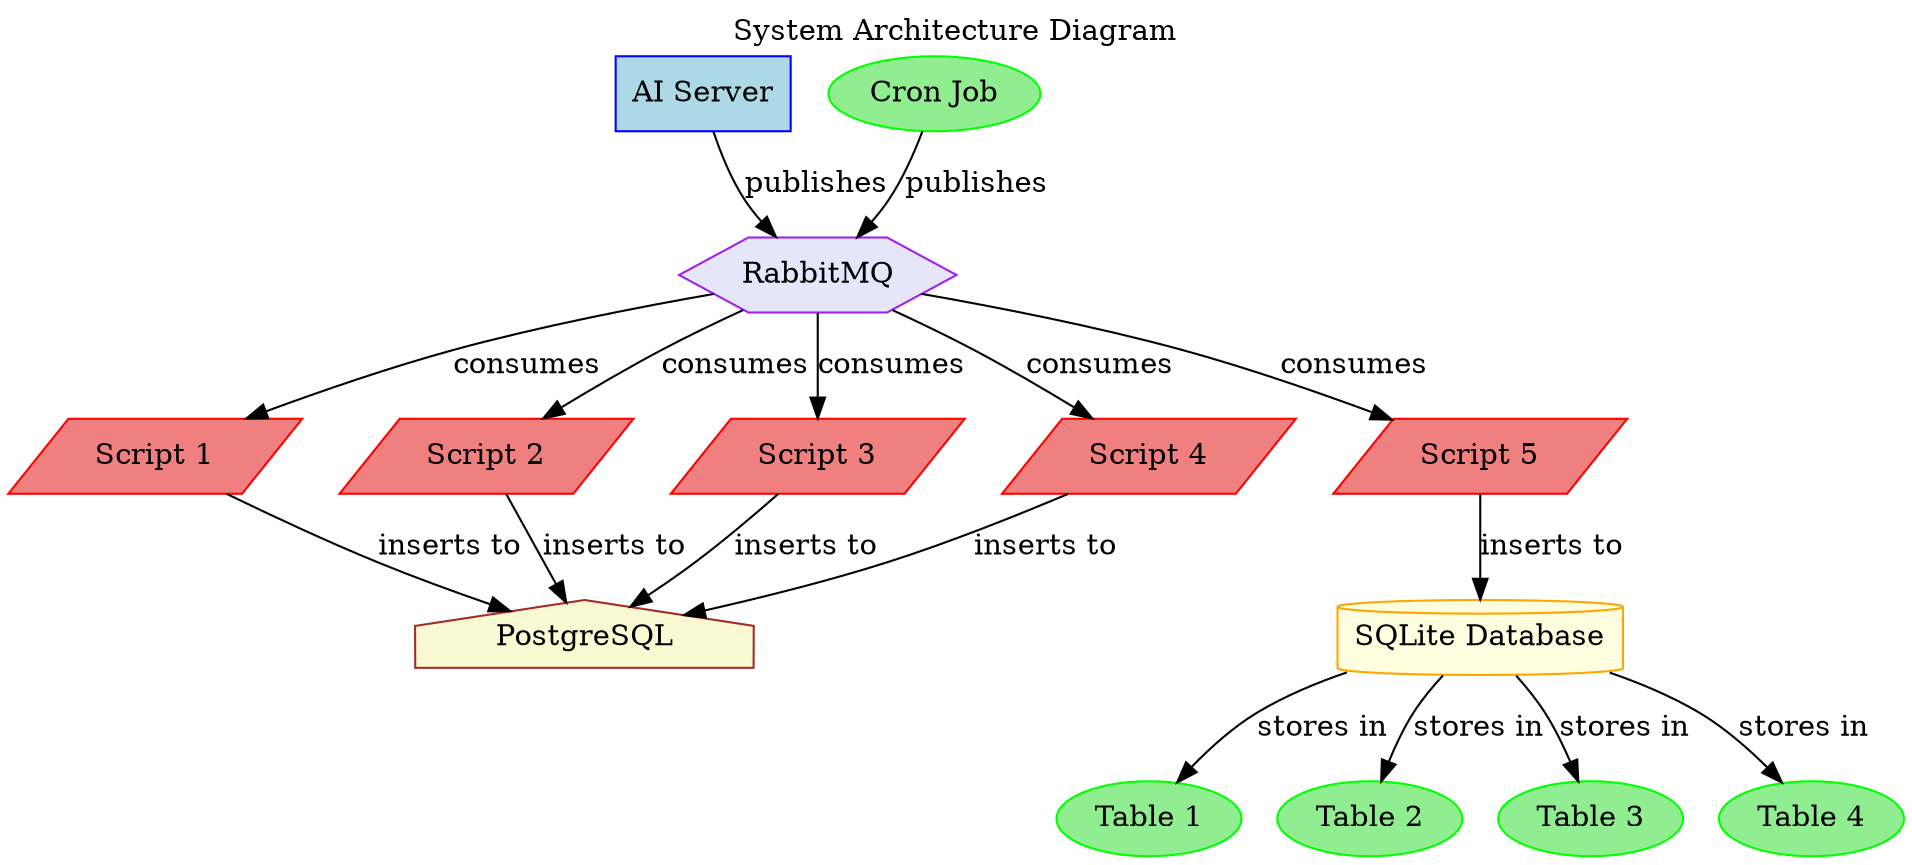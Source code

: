 digraph G {
    // Add a title
    label = "System Architecture Diagram";
    labelloc = "t"; // Place the label at the top
    labeljust = "c"; // Center the label

    // Define node shapes and colors
    AI_SERVER [shape=box, color=blue, style=filled, fillcolor=lightblue, label="AI Server"];
    SQLite_DB [shape=cylinder, color=orange, style=filled, fillcolor=lightyellow, label="SQLite Database"];
    Cron_Job [shape=ellipse, color=green, style=filled, fillcolor=lightgreen, label="Cron Job"];
    RabbitMQ [shape=hexagon, color=purple, style=filled, fillcolor=lavender, label="RabbitMQ"];
    Script_1 [shape=parallelogram, color=red, style=filled, fillcolor=lightcoral, label="Script 1"];
    Script_2 [shape=parallelogram, color=red, style=filled, fillcolor=lightcoral, label="Script 2"];
    Script_3 [shape=parallelogram, color=red, style=filled, fillcolor=lightcoral, label="Script 3"];
    Script_4 [shape=parallelogram, color=red, style=filled, fillcolor=lightcoral, label="Script 4"];
    Script_5 [shape=parallelogram, color=red, style=filled, fillcolor=lightcoral, label="Script 5"];
    PGSQL [shape=house, color=brown, style=filled, fillcolor=lightgoldenrodyellow, label="PostgreSQL"];
    table_1 [shape=ellipse, color=green, style=filled, fillcolor=lightgreen, label="Table 1"];
    table_2 [shape=ellipse, color=green, style=filled, fillcolor=lightgreen, label="Table 2"];
    table_3 [shape=ellipse, color=green, style=filled, fillcolor=lightgreen, label="Table 3"];
    table_4 [shape=ellipse, color=green, style=filled, fillcolor=lightgreen, label="Table 4"];

    // Define edges to show data flow
    AI_SERVER -> RabbitMQ [label="publishes"];
    Cron_Job -> RabbitMQ [label="publishes"];
    RabbitMQ -> Script_1 [label="consumes"];
    RabbitMQ -> Script_2 [label="consumes"];
    RabbitMQ -> Script_3 [label="consumes"];
    RabbitMQ -> Script_4 [label="consumes"];
    RabbitMQ -> Script_5 [label="consumes"];
    Script_1 -> PGSQL [label="inserts to"];
    Script_2 -> PGSQL [label="inserts to"];
    Script_3 -> PGSQL [label="inserts to"];
    Script_4 -> PGSQL [label="inserts to"];
    Script_5 -> SQLite_DB [label="inserts to"];
    SQLite_DB -> table_1 [label="stores in"];
    SQLite_DB -> table_2 [label="stores in"];
    SQLite_DB -> table_3 [label="stores in"];
    SQLite_DB -> table_4 [label="stores in"];

    // Optional: Rank the nodes for better visualization
    { rank=same; Script_1; Script_2; Script_3; Script_4; Script_5; }
}